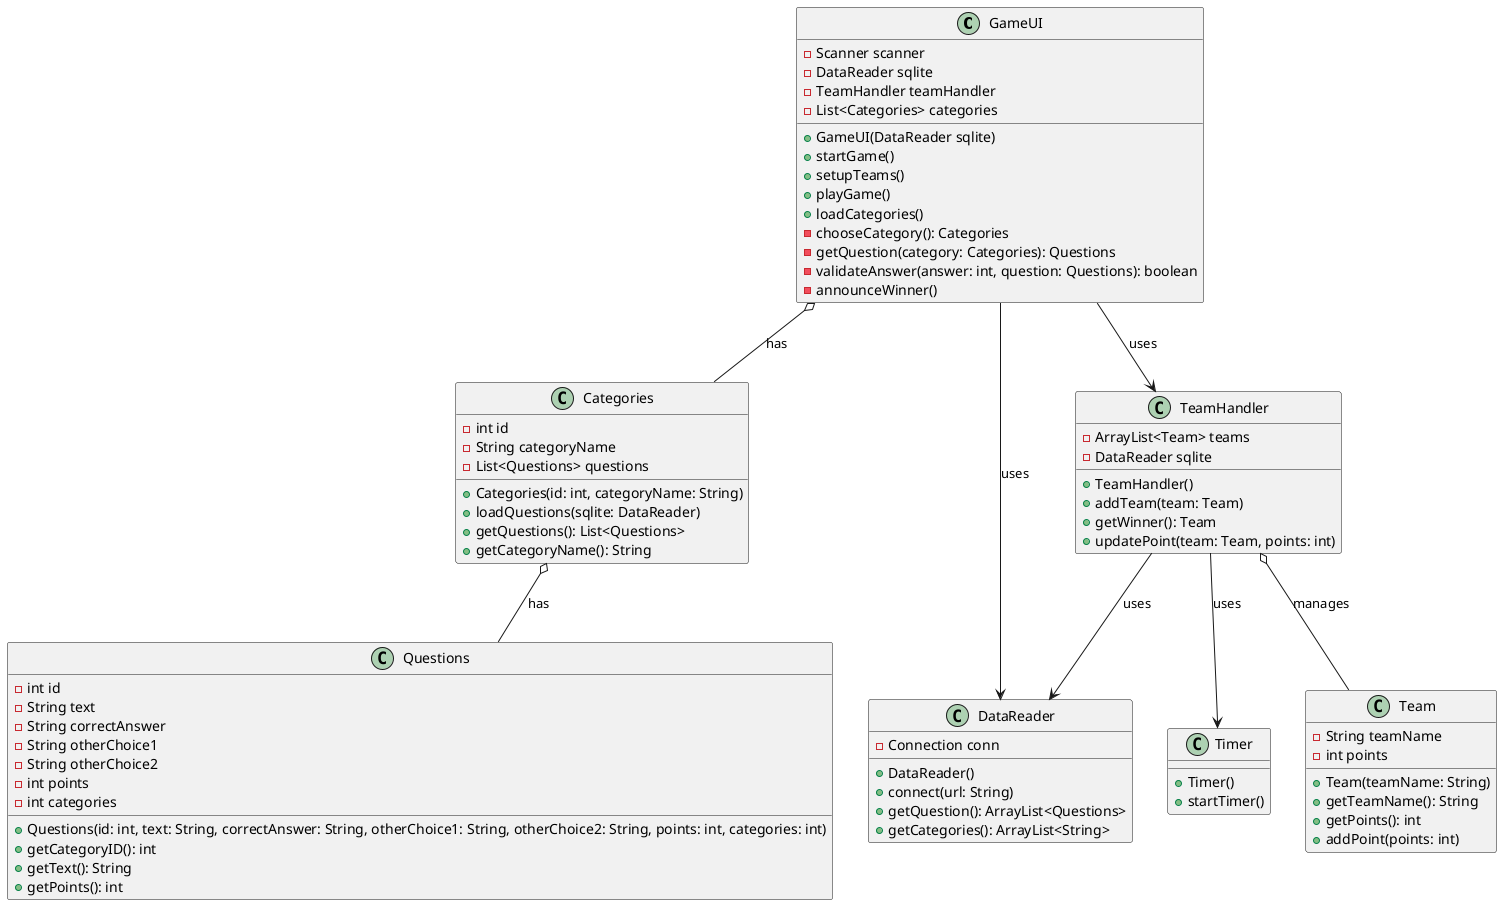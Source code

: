@startuml

class GameUI {
- Scanner scanner
- DataReader sqlite
- TeamHandler teamHandler
- List<Categories> categories

+ GameUI(DataReader sqlite)
+ startGame()
+ setupTeams()
+ playGame()
+ loadCategories()
- chooseCategory(): Categories
- getQuestion(category: Categories): Questions
- validateAnswer(answer: int, question: Questions): boolean
- announceWinner()
}

class DataReader {
- Connection conn

+ DataReader()
+ connect(url: String)
+ getQuestion(): ArrayList<Questions>
+ getCategories(): ArrayList<String>
}

class Categories {
- int id
- String categoryName
- List<Questions> questions

+ Categories(id: int, categoryName: String)
+ loadQuestions(sqlite: DataReader)
+ getQuestions(): List<Questions>
+ getCategoryName(): String
}

class Questions {
- int id
- String text
- String correctAnswer
- String otherChoice1
- String otherChoice2
- int points
- int categories

+ Questions(id: int, text: String, correctAnswer: String, otherChoice1: String, otherChoice2: String, points: int, categories: int)
+ getCategoryID(): int
+ getText(): String
+ getPoints(): int
}

class TeamHandler {
- ArrayList<Team> teams
- DataReader sqlite

+ TeamHandler()
+ addTeam(team: Team)
+ getWinner(): Team
+ updatePoint(team: Team, points: int)
}

class Team {
- String teamName
- int points

+ Team(teamName: String)
+ getTeamName(): String
+ getPoints(): int
+ addPoint(points: int)
}

class Timer {
+ Timer()
+ startTimer()
}

' Relationer mellem klasser
GameUI --> DataReader : uses
GameUI o-- Categories : has
GameUI --> TeamHandler : uses
TeamHandler o-- Team : manages
TeamHandler --> DataReader : uses
Categories o-- Questions : has
TeamHandler --> Timer : uses

@enduml
